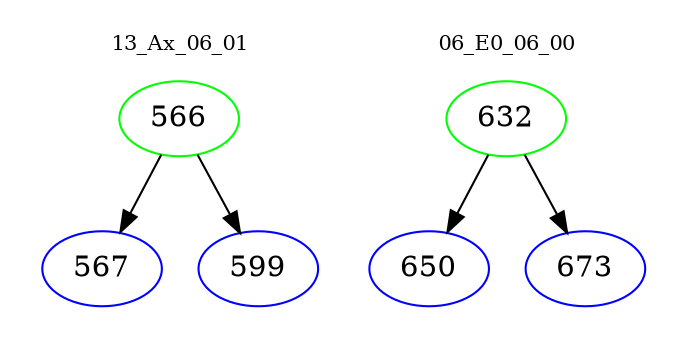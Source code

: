 digraph{
subgraph cluster_0 {
color = white
label = "13_Ax_06_01";
fontsize=10;
T0_566 [label="566", color="green"]
T0_566 -> T0_567 [color="black"]
T0_567 [label="567", color="blue"]
T0_566 -> T0_599 [color="black"]
T0_599 [label="599", color="blue"]
}
subgraph cluster_1 {
color = white
label = "06_E0_06_00";
fontsize=10;
T1_632 [label="632", color="green"]
T1_632 -> T1_650 [color="black"]
T1_650 [label="650", color="blue"]
T1_632 -> T1_673 [color="black"]
T1_673 [label="673", color="blue"]
}
}
